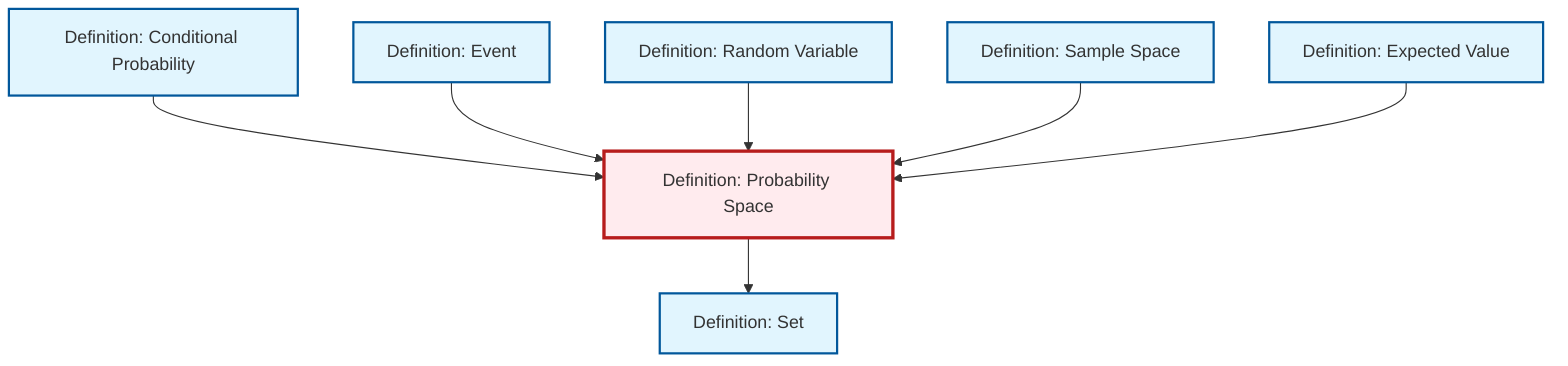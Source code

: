 graph TD
    classDef definition fill:#e1f5fe,stroke:#01579b,stroke-width:2px
    classDef theorem fill:#f3e5f5,stroke:#4a148c,stroke-width:2px
    classDef axiom fill:#fff3e0,stroke:#e65100,stroke-width:2px
    classDef example fill:#e8f5e9,stroke:#1b5e20,stroke-width:2px
    classDef current fill:#ffebee,stroke:#b71c1c,stroke-width:3px
    def-event["Definition: Event"]:::definition
    def-conditional-probability["Definition: Conditional Probability"]:::definition
    def-probability-space["Definition: Probability Space"]:::definition
    def-set["Definition: Set"]:::definition
    def-random-variable["Definition: Random Variable"]:::definition
    def-sample-space["Definition: Sample Space"]:::definition
    def-expectation["Definition: Expected Value"]:::definition
    def-probability-space --> def-set
    def-conditional-probability --> def-probability-space
    def-event --> def-probability-space
    def-random-variable --> def-probability-space
    def-sample-space --> def-probability-space
    def-expectation --> def-probability-space
    class def-probability-space current